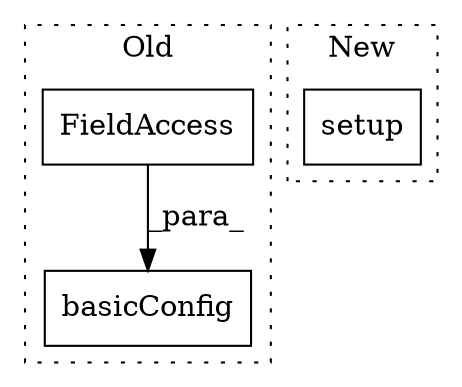 digraph G {
subgraph cluster0 {
1 [label="basicConfig" a="32" s="1913,1937" l="12,1" shape="box"];
3 [label="FieldAccess" a="22" s="1925" l="12" shape="box"];
label = "Old";
style="dotted";
}
subgraph cluster1 {
2 [label="setup" a="32" s="2364" l="7" shape="box"];
label = "New";
style="dotted";
}
3 -> 1 [label="_para_"];
}